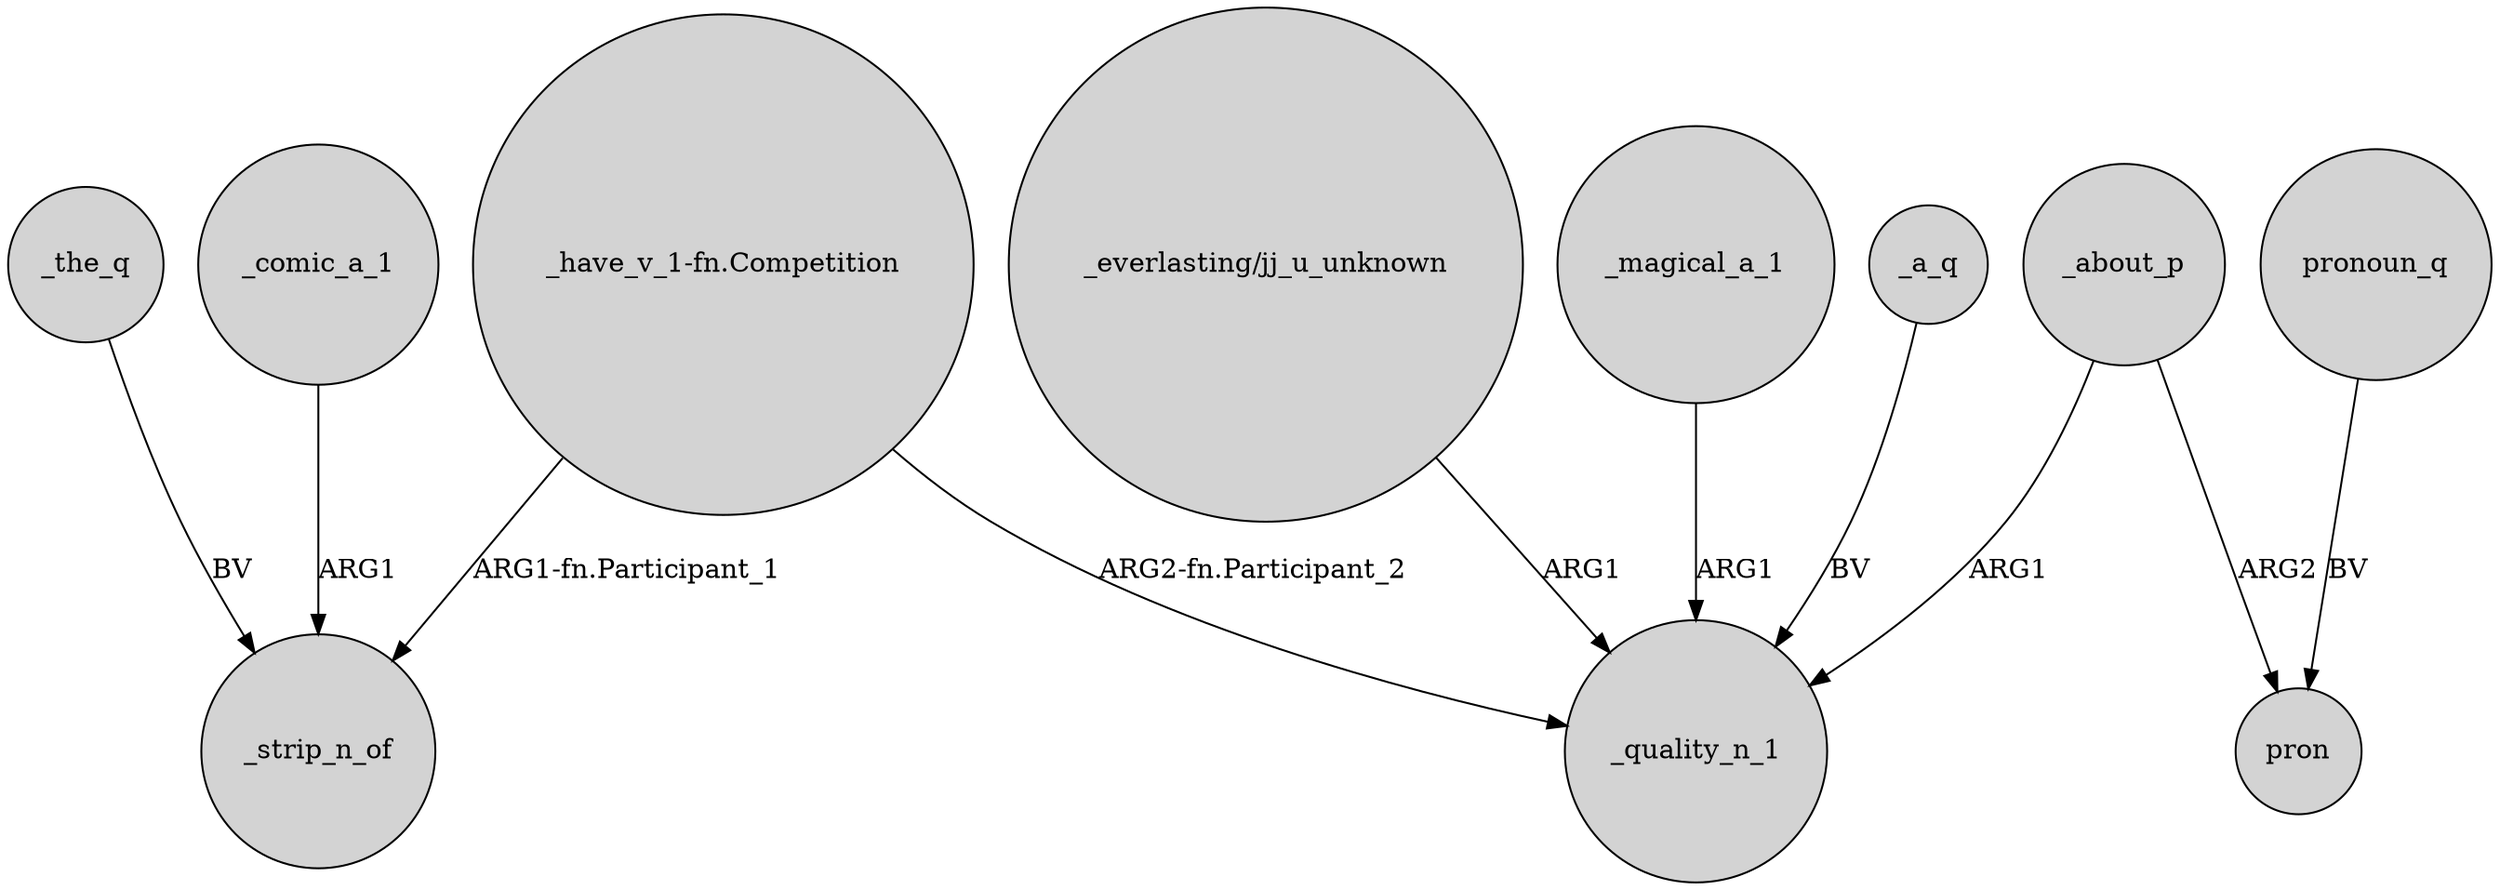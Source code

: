 digraph {
	node [shape=circle style=filled]
	_comic_a_1 -> _strip_n_of [label=ARG1]
	"_have_v_1-fn.Competition" -> _strip_n_of [label="ARG1-fn.Participant_1"]
	"_have_v_1-fn.Competition" -> _quality_n_1 [label="ARG2-fn.Participant_2"]
	_about_p -> _quality_n_1 [label=ARG1]
	_the_q -> _strip_n_of [label=BV]
	_a_q -> _quality_n_1 [label=BV]
	"_everlasting/jj_u_unknown" -> _quality_n_1 [label=ARG1]
	pronoun_q -> pron [label=BV]
	_about_p -> pron [label=ARG2]
	_magical_a_1 -> _quality_n_1 [label=ARG1]
}
